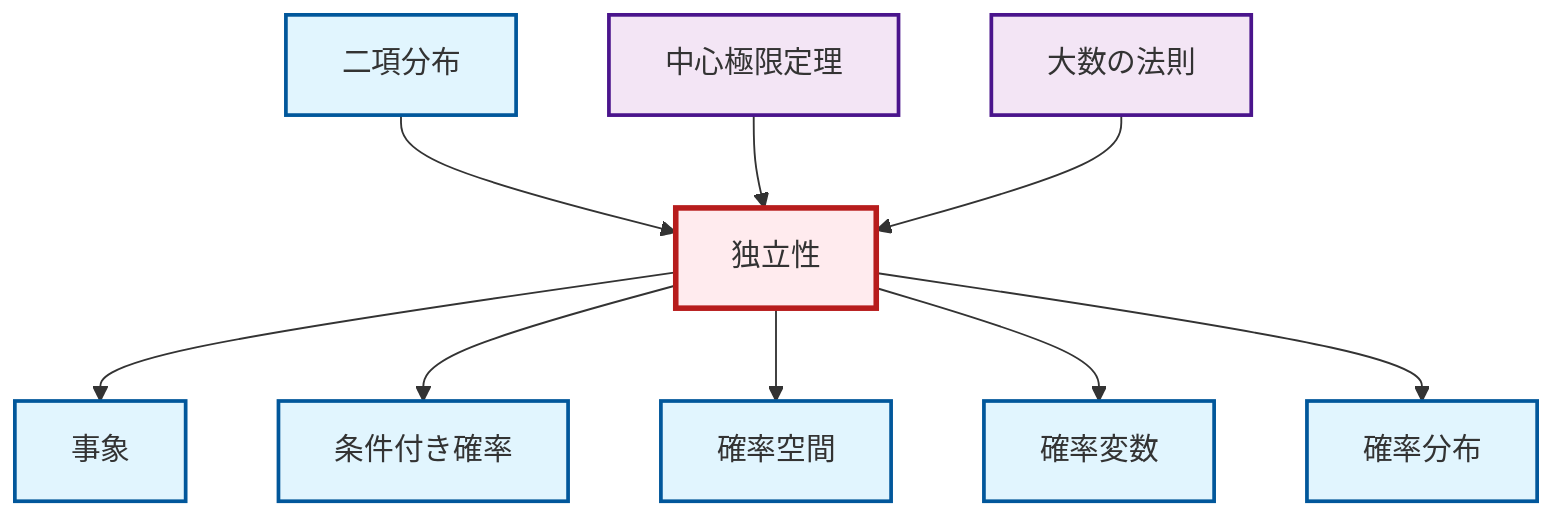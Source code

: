 graph TD
    classDef definition fill:#e1f5fe,stroke:#01579b,stroke-width:2px
    classDef theorem fill:#f3e5f5,stroke:#4a148c,stroke-width:2px
    classDef axiom fill:#fff3e0,stroke:#e65100,stroke-width:2px
    classDef example fill:#e8f5e9,stroke:#1b5e20,stroke-width:2px
    classDef current fill:#ffebee,stroke:#b71c1c,stroke-width:3px
    def-independence["独立性"]:::definition
    def-binomial-distribution["二項分布"]:::definition
    def-event["事象"]:::definition
    thm-law-of-large-numbers["大数の法則"]:::theorem
    def-probability-distribution["確率分布"]:::definition
    def-probability-space["確率空間"]:::definition
    def-random-variable["確率変数"]:::definition
    def-conditional-probability["条件付き確率"]:::definition
    thm-central-limit["中心極限定理"]:::theorem
    def-independence --> def-event
    def-independence --> def-conditional-probability
    def-independence --> def-probability-space
    def-independence --> def-random-variable
    def-independence --> def-probability-distribution
    def-binomial-distribution --> def-independence
    thm-central-limit --> def-independence
    thm-law-of-large-numbers --> def-independence
    class def-independence current